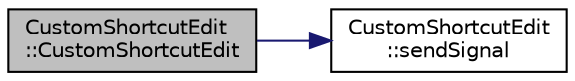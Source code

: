 digraph "CustomShortcutEdit::CustomShortcutEdit"
{
 // LATEX_PDF_SIZE
  edge [fontname="Helvetica",fontsize="10",labelfontname="Helvetica",labelfontsize="10"];
  node [fontname="Helvetica",fontsize="10",shape=record];
  rankdir="LR";
  Node0 [label="CustomShortcutEdit\l::CustomShortcutEdit",height=0.2,width=0.4,color="black", fillcolor="grey75", style="filled", fontcolor="black",tooltip="CustomShortcutEdit."];
  Node0 -> Node1 [color="midnightblue",fontsize="10",style="solid",fontname="Helvetica"];
  Node1 [label="CustomShortcutEdit\l::sendSignal",height=0.2,width=0.4,color="black", fillcolor="white", style="filled",URL="$class_custom_shortcut_edit.html#ac1346c2b8061368109b92cfcb3eddd57",tooltip="sendSignal This slot is called whenever the editing is done, could be replaced by lambda but i'm lazy..."];
}
